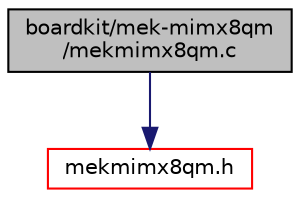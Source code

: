 digraph "boardkit/mek-mimx8qm/mekmimx8qm.c"
{
  edge [fontname="Helvetica",fontsize="10",labelfontname="Helvetica",labelfontsize="10"];
  node [fontname="Helvetica",fontsize="10",shape=record];
  Node0 [label="boardkit/mek-mimx8qm\l/mekmimx8qm.c",height=0.2,width=0.4,color="black", fillcolor="grey75", style="filled", fontcolor="black"];
  Node0 -> Node1 [color="midnightblue",fontsize="10",style="solid",fontname="Helvetica"];
  Node1 [label="mekmimx8qm.h",height=0.2,width=0.4,color="red", fillcolor="white", style="filled",URL="$mekmimx8qm_8h.html",tooltip="The mekmimx8qm.h file defines GPIO pin mappings and on-board sensors information for mekmimx8qm board..."];
}

